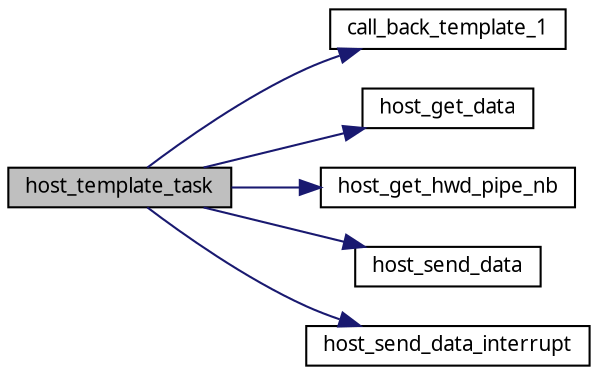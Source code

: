 digraph G
{
  edge [fontname="FreeSans.ttf",fontsize=10,labelfontname="FreeSans.ttf",labelfontsize=10];
  node [fontname="FreeSans.ttf",fontsize=10,shape=record];
  rankdir=LR;
  Node1 [label="host_template_task",height=0.2,width=0.4,color="black", fillcolor="grey75", style="filled" fontcolor="black"];
  Node1 -> Node2 [color="midnightblue",fontsize=10,style="solid",fontname="FreeSans.ttf"];
  Node2 [label="call_back_template_1",height=0.2,width=0.4,color="black", fillcolor="white", style="filled",URL="$a00027.html#e13bf430abae6a7173123aa02fc81a5b"];
  Node1 -> Node3 [color="midnightblue",fontsize=10,style="solid",fontname="FreeSans.ttf"];
  Node3 [label="host_get_data",height=0.2,width=0.4,color="black", fillcolor="white", style="filled",URL="$a00098.html#g927d2d9ff3bf1169487f440019470d70"];
  Node1 -> Node4 [color="midnightblue",fontsize=10,style="solid",fontname="FreeSans.ttf"];
  Node4 [label="host_get_hwd_pipe_nb",height=0.2,width=0.4,color="black", fillcolor="white", style="filled",URL="$a00097.html#gd6950048d37767ee5e63c8c13875a1a5"];
  Node1 -> Node5 [color="midnightblue",fontsize=10,style="solid",fontname="FreeSans.ttf"];
  Node5 [label="host_send_data",height=0.2,width=0.4,color="black", fillcolor="white", style="filled",URL="$a00098.html#g9e92ef44b85ab4b7de2ac0eea8268a79"];
  Node1 -> Node6 [color="midnightblue",fontsize=10,style="solid",fontname="FreeSans.ttf"];
  Node6 [label="host_send_data_interrupt",height=0.2,width=0.4,color="black", fillcolor="white", style="filled",URL="$a00098.html#g12090426850542dfa0a52cdd52e2af5a"];
}
